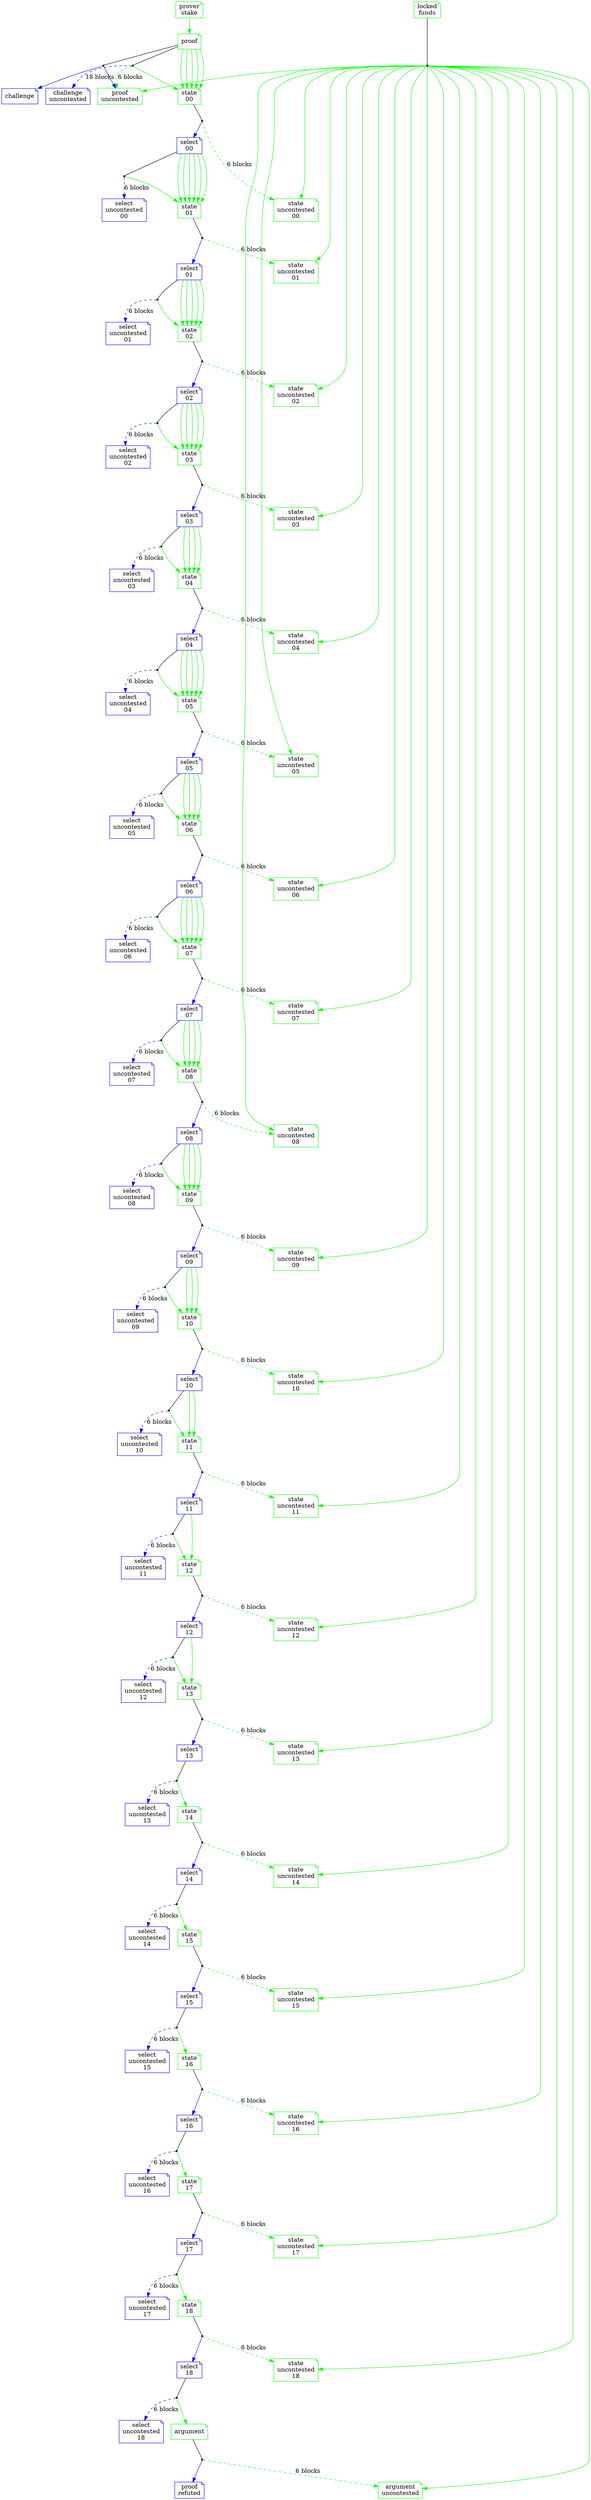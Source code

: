 digraph BitSnark {
	proof [shape=note; color=green; label="proof"]
	select_01 [shape=note; color=blue; label="select\n01"]
	challenge [shape=note; color=blue; label="challenge"]
	proof_uncontested [shape=note; color=green; label="proof\nuncontested"]
	select_uncontested_01 [shape=note; color=blue; label="select\nuncontested\n01"]
	state_uncontested_02 [shape=note; color=green; label="state\nuncontested\n02"]
	select_02 [shape=note; color=blue; label="select\n02"]
	select_uncontested_02 [shape=note; color=blue; label="select\nuncontested\n02"]
	state_uncontested_11 [shape=note; color=green; label="state\nuncontested\n11"]
	challenge_uncontested [shape=note; color=blue; label="challenge\nuncontested"]
	state_uncontested_00 [shape=note; color=green; label="state\nuncontested\n00"]
	select_00 [shape=note; color=blue; label="select\n00"]
	select_uncontested_00 [shape=note; color=blue; label="select\nuncontested\n00"]
	prover_stake [shape=note; color=green; label="prover\nstake"]
	state_uncontested_01 [shape=note; color=green; label="state\nuncontested\n01"]
	select_uncontested_06 [shape=note; color=blue; label="select\nuncontested\n06"]
	select_03 [shape=note; color=blue; label="select\n03"]
	select_uncontested_03 [shape=note; color=blue; label="select\nuncontested\n03"]
	select_04 [shape=note; color=blue; label="select\n04"]
	select_uncontested_04 [shape=note; color=blue; label="select\nuncontested\n04"]
	state_06 [shape=note; color=green; label="state\n06"]
	state_uncontested_06 [shape=note; color=green; label="state\nuncontested\n06"]
	select_06 [shape=note; color=blue; label="select\n06"]
	select_uncontested_11 [shape=note; color=blue; label="select\nuncontested\n11"]
	state_04 [shape=note; color=green; label="state\n04"]
	state_uncontested_04 [shape=note; color=green; label="state\nuncontested\n04"]
	state_uncontested_05 [shape=note; color=green; label="state\nuncontested\n05"]
	select_05 [shape=note; color=blue; label="select\n05"]
	state_uncontested_03 [shape=note; color=green; label="state\nuncontested\n03"]
	select_uncontested_05 [shape=note; color=blue; label="select\nuncontested\n05"]
	select_09 [shape=note; color=blue; label="select\n09"]
	state_10 [shape=note; color=green; label="state\n10"]
	state_uncontested_10 [shape=note; color=green; label="state\nuncontested\n10"]
	select_10 [shape=note; color=blue; label="select\n10"]
	state_11 [shape=note; color=green; label="state\n11"]
	select_11 [shape=note; color=blue; label="select\n11"]
	select_07 [shape=note; color=blue; label="select\n07"]
	state_08 [shape=note; color=green; label="state\n08"]
	state_uncontested_08 [shape=note; color=green; label="state\nuncontested\n08"]
	select_08 [shape=note; color=blue; label="select\n08"]
	select_uncontested_08 [shape=note; color=blue; label="select\nuncontested\n08"]
	state_09 [shape=note; color=green; label="state\n09"]
	state_uncontested_09 [shape=note; color=green; label="state\nuncontested\n09"]
	select_uncontested_09 [shape=note; color=blue; label="select\nuncontested\n09"]
	select_uncontested_10 [shape=note; color=blue; label="select\nuncontested\n10"]
	state_uncontested_07 [shape=note; color=green; label="state\nuncontested\n07"]
	select_uncontested_07 [shape=note; color=blue; label="select\nuncontested\n07"]
	state_15 [shape=note; color=green; label="state\n15"]
	state_uncontested_15 [shape=note; color=green; label="state\nuncontested\n15"]
	select_15 [shape=note; color=blue; label="select\n15"]
	state_16 [shape=note; color=green; label="state\n16"]
	state_uncontested_16 [shape=note; color=green; label="state\nuncontested\n16"]
	select_16 [shape=note; color=blue; label="select\n16"]
	state_17 [shape=note; color=green; label="state\n17"]
	state_uncontested_12 [shape=note; color=green; label="state\nuncontested\n12"]
	select_12 [shape=note; color=blue; label="select\n12"]
	select_uncontested_12 [shape=note; color=blue; label="select\nuncontested\n12"]
	state_uncontested_13 [shape=note; color=green; label="state\nuncontested\n13"]
	select_13 [shape=note; color=blue; label="select\n13"]
	select_uncontested_13 [shape=note; color=blue; label="select\nuncontested\n13"]
	state_14 [shape=note; color=green; label="state\n14"]
	state_uncontested_14 [shape=note; color=green; label="state\nuncontested\n14"]
	select_14 [shape=note; color=blue; label="select\n14"]
	select_uncontested_14 [shape=note; color=blue; label="select\nuncontested\n14"]
	select_uncontested_15 [shape=note; color=blue; label="select\nuncontested\n15"]
	select_uncontested_16 [shape=note; color=blue; label="select\nuncontested\n16"]
	state_07 [shape=note; color=green; label="state\n07"]
	state_12 [shape=note; color=green; label="state\n12"]
	select_17 [shape=note; color=blue; label="select\n17"]
	state_uncontested_18 [shape=note; color=green; label="state\nuncontested\n18"]
	select_18 [shape=note; color=blue; label="select\n18"]
	argument [shape=note; color=green; label="argument"]
	proof_refuted [shape=note; color=blue; label="proof\nrefuted"]
	argument_uncontested [shape=note; color=green; label="argument\nuncontested"]
	locked_funds [shape=note; color=green; label="locked\nfunds"]
	state_03 [shape=note; color=green; label="state\n03"]
	state_uncontested_17 [shape=note; color=green; label="state\nuncontested\n17"]
	select_uncontested_17 [shape=note; color=blue; label="select\nuncontested\n17"]
	select_uncontested_18 [shape=note; color=blue; label="select\nuncontested\n18"]
	state_18 [shape=note; color=green; label="state\n18"]
	state_01 [shape=note; color=green; label="state\n01"]
	state_02 [shape=note; color=green; label="state\n02"]
	state_05 [shape=note; color=green; label="state\n05"]
	state_13 [shape=note; color=green; label="state\n13"]
	state_00 [shape=note; color=green; label="state\n00"]
	{rank=same; prover_stake; locked_funds}
	{rank=same; state_uncontested_00; select_uncontested_00}
	proof -> state_00 -> select_00 -> state_01 -> select_01 -> state_02 -> select_02 -> state_03 -> select_03 -> state_04 -> select_04 -> state_05 -> select_05 -> state_06 -> select_06 -> state_07 -> select_07 -> state_08 -> select_08 -> state_09 -> select_09 -> state_10 -> select_10 -> state_11 -> select_11 -> state_12 -> select_12 -> state_13 -> select_13 -> state_14 -> select_14 -> state_15 -> select_15 -> state_16 -> select_16 -> state_17 -> select_17 -> state_18 -> select_18 -> argument -> proof_refuted [style=invis; weight=20]
	state_uncontested_00 -> state_uncontested_01 -> state_uncontested_02 -> state_uncontested_03 -> state_uncontested_04 -> state_uncontested_05 -> state_uncontested_06 -> state_uncontested_07 -> state_uncontested_08 -> state_uncontested_09 -> state_uncontested_10 -> state_uncontested_11 -> state_uncontested_12 -> state_uncontested_13 -> state_uncontested_14 -> state_uncontested_15 -> state_uncontested_16 -> state_uncontested_17 -> state_uncontested_18 [style=invis; weight=40]
	select_uncontested_00 -> select_uncontested_01 -> select_uncontested_02 -> select_uncontested_03 -> select_uncontested_04 -> select_uncontested_05 -> select_uncontested_06 -> select_uncontested_07 -> select_uncontested_08 -> select_uncontested_09 -> select_uncontested_10 -> select_uncontested_11 -> select_uncontested_12 -> select_uncontested_13 -> select_uncontested_14 -> select_uncontested_15 -> select_uncontested_16 -> select_uncontested_17 -> select_uncontested_18 [style=invis; weight=0]
	proof_output_0 [shape=point]
	proof -> proof_output_0 [arrowhead=none]
	proof_output_0 -> proof_uncontested [color=green; style=dashed; label="6 blocks"]
	proof_output_0 -> challenge_uncontested [color=blue; style=dashed; label="18 blocks"]
	proof_output_0 -> state_00 [color=green]
	proof -> state_00 [color=green]
	proof -> state_00 [color=green]
	proof -> state_00 [color=green]
	proof -> state_00 [color=green]
	proof -> state_00 [color=green]
	proof_output_6 [shape=point]
	proof -> proof_output_6 [arrowhead=none]
	proof_output_6 -> challenge [color=blue]
	proof_output_6 -> proof_uncontested [color=blue]
	select_01_output_0 [shape=point]
	select_01 -> select_01_output_0 [arrowhead=none]
	select_01_output_0 -> select_uncontested_01 [color=blue; style=dashed; label="6 blocks"]
	select_01_output_0 -> state_02 [color=green]
	select_01 -> state_02 [color=green]
	select_01 -> state_02 [color=green]
	select_01 -> state_02 [color=green]
	select_01 -> state_02 [color=green]
	select_01 -> state_02 [color=green]
	select_02_output_0 [shape=point]
	select_02 -> select_02_output_0 [arrowhead=none]
	select_02_output_0 -> select_uncontested_02 [color=blue; style=dashed; label="6 blocks"]
	select_02_output_0 -> state_03 [color=green]
	select_02 -> state_03 [color=green]
	select_02 -> state_03 [color=green]
	select_02 -> state_03 [color=green]
	select_02 -> state_03 [color=green]
	select_02 -> state_03 [color=green]
	select_00_output_0 [shape=point]
	select_00 -> select_00_output_0 [arrowhead=none]
	select_00_output_0 -> select_uncontested_00 [color=blue; style=dashed; label="6 blocks"; weight=100]
	select_00_output_0 -> state_01 [color=green]
	select_00 -> state_01 [color=green]
	select_00 -> state_01 [color=green]
	select_00 -> state_01 [color=green]
	select_00 -> state_01 [color=green]
	select_00 -> state_01 [color=green]
	select_00 -> state_01 [color=green]
	prover_stake -> proof [color=green]
	select_03_output_0 [shape=point]
	select_03 -> select_03_output_0 [arrowhead=none]
	select_03_output_0 -> select_uncontested_03 [color=blue; style=dashed; label="6 blocks"]
	select_03_output_0 -> state_04 [color=green]
	select_03 -> state_04 [color=green]
	select_03 -> state_04 [color=green]
	select_03 -> state_04 [color=green]
	select_03 -> state_04 [color=green]
	select_04_output_0 [shape=point]
	select_04 -> select_04_output_0 [arrowhead=none]
	select_04_output_0 -> select_uncontested_04 [color=blue; style=dashed; label="6 blocks"]
	select_04_output_0 -> state_05 [color=green]
	select_04 -> state_05 [color=green]
	select_04 -> state_05 [color=green]
	select_04 -> state_05 [color=green]
	select_04 -> state_05 [color=green]
	select_04 -> state_05 [color=green]
	state_06_output_0 [shape=point]
	state_06 -> state_06_output_0 [arrowhead=none]
	state_06_output_0 -> state_uncontested_06 [color=green; style=dashed; label="6 blocks"]
	state_06_output_0 -> select_06 [color=blue]
	select_06_output_0 [shape=point]
	select_06 -> select_06_output_0 [arrowhead=none]
	select_06_output_0 -> select_uncontested_06 [color=blue; style=dashed; label="6 blocks"]
	select_06_output_0 -> state_07 [color=green]
	select_06 -> state_07 [color=green]
	select_06 -> state_07 [color=green]
	select_06 -> state_07 [color=green]
	select_06 -> state_07 [color=green]
	select_06 -> state_07 [color=green]
	state_04_output_0 [shape=point]
	state_04 -> state_04_output_0 [arrowhead=none]
	state_04_output_0 -> select_04 [color=blue]
	state_04_output_0 -> state_uncontested_04 [color=green; style=dashed; label="6 blocks"]
	select_05_output_0 [shape=point]
	select_05 -> select_05_output_0 [arrowhead=none]
	select_05_output_0 -> state_06 [color=green]
	select_05_output_0 -> select_uncontested_05 [color=blue; style=dashed; label="6 blocks"]
	select_05 -> state_06 [color=green]
	select_05 -> state_06 [color=green]
	select_05 -> state_06 [color=green]
	select_05 -> state_06 [color=green]
	select_09_output_0 [shape=point]
	select_09 -> select_09_output_0 [arrowhead=none]
	select_09_output_0 -> state_10 [color=green]
	select_09_output_0 -> select_uncontested_09 [color=blue; style=dashed; label="6 blocks"]
	select_09 -> state_10 [color=green]
	select_09 -> state_10 [color=green]
	select_09 -> state_10 [color=green]
	state_10_output_0 [shape=point]
	state_10 -> state_10_output_0 [arrowhead=none]
	state_10_output_0 -> state_uncontested_10 [color=green; style=dashed; label="6 blocks"]
	state_10_output_0 -> select_10 [color=blue]
	select_10_output_0 [shape=point]
	select_10 -> select_10_output_0 [arrowhead=none]
	select_10_output_0 -> state_11 [color=green]
	select_10_output_0 -> select_uncontested_10 [color=blue; style=dashed; label="6 blocks"]
	select_10 -> state_11 [color=green]
	select_10 -> state_11 [color=green]
	state_11_output_0 [shape=point]
	state_11 -> state_11_output_0 [arrowhead=none]
	state_11_output_0 -> state_uncontested_11 [color=green; style=dashed; label="6 blocks"]
	state_11_output_0 -> select_11 [color=blue]
	select_11_output_0 [shape=point]
	select_11 -> select_11_output_0 [arrowhead=none]
	select_11_output_0 -> select_uncontested_11 [color=blue; style=dashed; label="6 blocks"]
	select_11_output_0 -> state_12 [color=green]
	select_11 -> state_12 [color=green]
	select_07_output_0 [shape=point]
	select_07 -> select_07_output_0 [arrowhead=none]
	select_07_output_0 -> state_08 [color=green]
	select_07_output_0 -> select_uncontested_07 [color=blue; style=dashed; label="6 blocks"]
	select_07 -> state_08 [color=green]
	select_07 -> state_08 [color=green]
	select_07 -> state_08 [color=green]
	select_07 -> state_08 [color=green]
	state_08_output_0 [shape=point]
	state_08 -> state_08_output_0 [arrowhead=none]
	state_08_output_0 -> state_uncontested_08 [color=green; style=dashed; label="6 blocks"]
	state_08_output_0 -> select_08 [color=blue]
	select_08_output_0 [shape=point]
	select_08 -> select_08_output_0 [arrowhead=none]
	select_08_output_0 -> select_uncontested_08 [color=blue; style=dashed; label="6 blocks"]
	select_08_output_0 -> state_09 [color=green]
	select_08 -> state_09 [color=green]
	select_08 -> state_09 [color=green]
	select_08 -> state_09 [color=green]
	select_08 -> state_09 [color=green]
	state_09_output_0 [shape=point]
	state_09 -> state_09_output_0 [arrowhead=none]
	state_09_output_0 -> select_09 [color=blue]
	state_09_output_0 -> state_uncontested_09 [color=green; style=dashed; label="6 blocks"]
	state_15_output_0 [shape=point]
	state_15 -> state_15_output_0 [arrowhead=none]
	state_15_output_0 -> state_uncontested_15 [color=green; style=dashed; label="6 blocks"]
	state_15_output_0 -> select_15 [color=blue]
	select_15_output_0 [shape=point]
	select_15 -> select_15_output_0 [arrowhead=none]
	select_15_output_0 -> state_16 [color=green]
	select_15_output_0 -> select_uncontested_15 [color=blue; style=dashed; label="6 blocks"]
	state_16_output_0 [shape=point]
	state_16 -> state_16_output_0 [arrowhead=none]
	state_16_output_0 -> state_uncontested_16 [color=green; style=dashed; label="6 blocks"]
	state_16_output_0 -> select_16 [color=blue]
	select_16_output_0 [shape=point]
	select_16 -> select_16_output_0 [arrowhead=none]
	select_16_output_0 -> state_17 [color=green]
	select_16_output_0 -> select_uncontested_16 [color=blue; style=dashed; label="6 blocks"]
	state_17_output_0 [shape=point]
	state_17 -> state_17_output_0 [arrowhead=none]
	state_17_output_0 -> select_17 [color=blue]
	state_17_output_0 -> state_uncontested_17 [color=green; style=dashed; label="6 blocks"]
	select_12_output_0 [shape=point]
	select_12 -> select_12_output_0 [arrowhead=none]
	select_12_output_0 -> select_uncontested_12 [color=blue; style=dashed; label="6 blocks"]
	select_12_output_0 -> state_13 [color=green]
	select_12 -> state_13 [color=green]
	select_13_output_0 [shape=point]
	select_13 -> select_13_output_0 [arrowhead=none]
	select_13_output_0 -> select_uncontested_13 [color=blue; style=dashed; label="6 blocks"]
	select_13_output_0 -> state_14 [color=green]
	state_14_output_0 [shape=point]
	state_14 -> state_14_output_0 [arrowhead=none]
	state_14_output_0 -> state_uncontested_14 [color=green; style=dashed; label="6 blocks"]
	state_14_output_0 -> select_14 [color=blue]
	select_14_output_0 [shape=point]
	select_14 -> select_14_output_0 [arrowhead=none]
	select_14_output_0 -> state_15 [color=green]
	select_14_output_0 -> select_uncontested_14 [color=blue; style=dashed; label="6 blocks"]
	state_07_output_0 [shape=point]
	state_07 -> state_07_output_0 [arrowhead=none]
	state_07_output_0 -> select_07 [color=blue]
	state_07_output_0 -> state_uncontested_07 [color=green; style=dashed; label="6 blocks"]
	state_12_output_0 [shape=point]
	state_12 -> state_12_output_0 [arrowhead=none]
	state_12_output_0 -> state_uncontested_12 [color=green; style=dashed; label="6 blocks"]
	state_12_output_0 -> select_12 [color=blue]
	select_17_output_0 [shape=point]
	select_17 -> select_17_output_0 [arrowhead=none]
	select_17_output_0 -> select_uncontested_17 [color=blue; style=dashed; label="6 blocks"]
	select_17_output_0 -> state_18 [color=green]
	select_18_output_0 [shape=point]
	select_18 -> select_18_output_0 [arrowhead=none]
	select_18_output_0 -> argument [color=green]
	select_18_output_0 -> select_uncontested_18 [color=blue; style=dashed; label="6 blocks"]
	argument_output_0 [shape=point]
	argument -> argument_output_0 [arrowhead=none]
	argument_output_0 -> proof_refuted [color=blue]
	argument_output_0 -> argument_uncontested [color=green; style=dashed; label="6 blocks"]
	locked_funds_output_0 [shape=point]
	locked_funds -> locked_funds_output_0 [arrowhead=none; weight=20]
	locked_funds_output_0 -> proof_uncontested [color=green]
	locked_funds_output_0 -> state_uncontested_02 [color=green]
	locked_funds_output_0 -> state_uncontested_11 [color=green]
	locked_funds_output_0 -> state_uncontested_00 [color=green]
	locked_funds_output_0 -> state_uncontested_01 [color=green]
	locked_funds_output_0 -> state_uncontested_06 [color=green]
	locked_funds_output_0 -> state_uncontested_04 [color=green]
	locked_funds_output_0 -> state_uncontested_05 [color=green]
	locked_funds_output_0 -> state_uncontested_03 [color=green]
	locked_funds_output_0 -> state_uncontested_10 [color=green]
	locked_funds_output_0 -> state_uncontested_08 [color=green]
	locked_funds_output_0 -> state_uncontested_09 [color=green]
	locked_funds_output_0 -> state_uncontested_07 [color=green]
	locked_funds_output_0 -> state_uncontested_15 [color=green]
	locked_funds_output_0 -> state_uncontested_16 [color=green]
	locked_funds_output_0 -> state_uncontested_12 [color=green]
	locked_funds_output_0 -> state_uncontested_13 [color=green]
	locked_funds_output_0 -> state_uncontested_14 [color=green]
	locked_funds_output_0 -> state_uncontested_18 [color=green]
	locked_funds_output_0 -> argument_uncontested [color=green]
	locked_funds_output_0 -> state_uncontested_17 [color=green]
	state_03_output_0 [shape=point]
	state_03 -> state_03_output_0 [arrowhead=none]
	state_03_output_0 -> select_03 [color=blue]
	state_03_output_0 -> state_uncontested_03 [color=green; style=dashed; label="6 blocks"]
	state_18_output_0 [shape=point]
	state_18 -> state_18_output_0 [arrowhead=none]
	state_18_output_0 -> state_uncontested_18 [color=green; style=dashed; label="6 blocks"]
	state_18_output_0 -> select_18 [color=blue]
	state_01_output_0 [shape=point]
	state_01 -> state_01_output_0 [arrowhead=none]
	state_01_output_0 -> select_01 [color=blue]
	state_01_output_0 -> state_uncontested_01 [color=green; style=dashed; label="6 blocks"]
	state_02_output_0 [shape=point]
	state_02 -> state_02_output_0 [arrowhead=none]
	state_02_output_0 -> state_uncontested_02 [color=green; style=dashed; label="6 blocks"]
	state_02_output_0 -> select_02 [color=blue]
	state_05_output_0 [shape=point]
	state_05 -> state_05_output_0 [arrowhead=none]
	state_05_output_0 -> state_uncontested_05 [color=green; style=dashed; label="6 blocks"]
	state_05_output_0 -> select_05 [color=blue]
	state_13_output_0 [shape=point]
	state_13 -> state_13_output_0 [arrowhead=none]
	state_13_output_0 -> state_uncontested_13 [color=green; style=dashed; label="6 blocks"]
	state_13_output_0 -> select_13 [color=blue]
	state_00_output_0 [shape=point]
	state_00 -> state_00_output_0 [arrowhead=none]
	state_00_output_0 -> state_uncontested_00 [color=green; style=dashed; label="6 blocks"]
	state_00_output_0 -> select_00 [color=blue]
}
